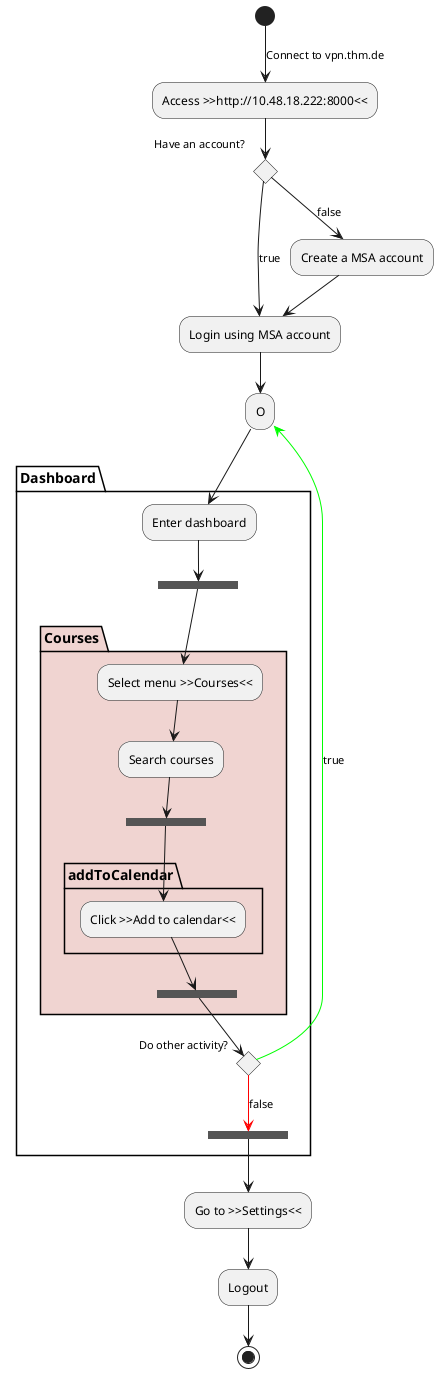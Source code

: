 @startuml
(*) -down-> [Connect to vpn.thm.de] "Access >>http://10.48.18.222:8000<<"

if "Have an account?" then
--> [true] Login using MSA account
else
--> [false] Create a MSA account
--> Login using MSA account

endif

-down-> "O"

partition Dashboard {
    -down-> "Enter dashboard"
    
    -down-> === DashboardActivity ===

    partition Courses #F0D4D1{
        === DashboardActivity === --> "Select menu >>Courses<<"
        --> "Search courses"
        --> === CoursesActivity ===
        partition addToCalendar {
            === CoursesActivity === --> "Click >>Add to calendar<<"
        }
        
        --> === CoursesEnd ===
    }

    if "Do other activity?" then
    -[#00ff00]up-> [true] "O"
    else
    -[#ff0000]-> [false]=== DashboardEnd ===
    endif

}
--> "Go to >>Settings<<"
--> "Logout"
--> (*)
@enduml